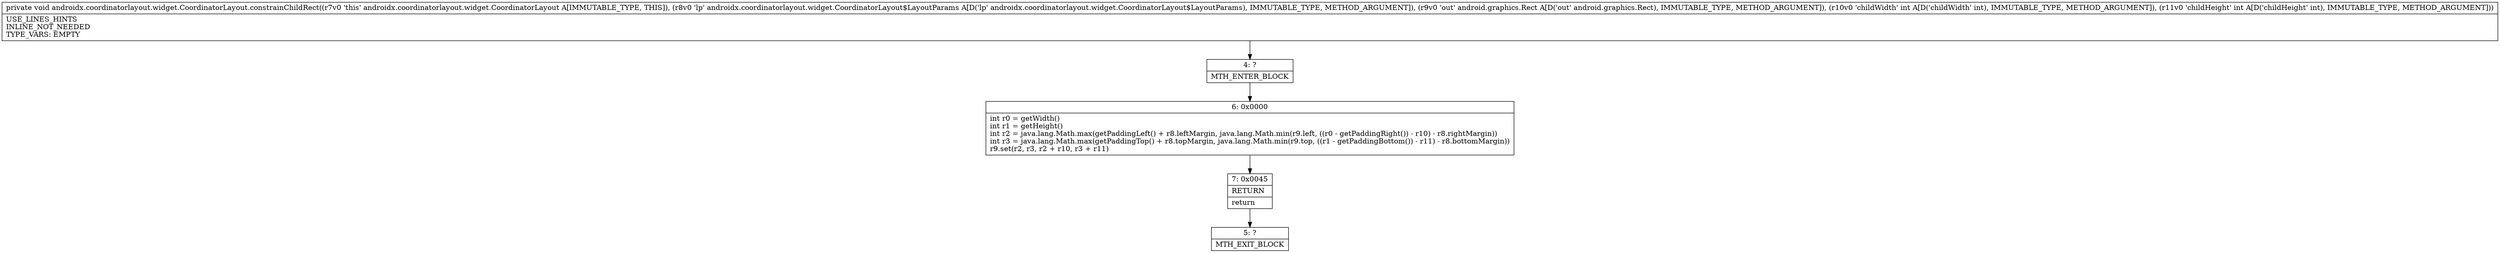 digraph "CFG forandroidx.coordinatorlayout.widget.CoordinatorLayout.constrainChildRect(Landroidx\/coordinatorlayout\/widget\/CoordinatorLayout$LayoutParams;Landroid\/graphics\/Rect;II)V" {
Node_4 [shape=record,label="{4\:\ ?|MTH_ENTER_BLOCK\l}"];
Node_6 [shape=record,label="{6\:\ 0x0000|int r0 = getWidth()\lint r1 = getHeight()\lint r2 = java.lang.Math.max(getPaddingLeft() + r8.leftMargin, java.lang.Math.min(r9.left, ((r0 \- getPaddingRight()) \- r10) \- r8.rightMargin))\lint r3 = java.lang.Math.max(getPaddingTop() + r8.topMargin, java.lang.Math.min(r9.top, ((r1 \- getPaddingBottom()) \- r11) \- r8.bottomMargin))\lr9.set(r2, r3, r2 + r10, r3 + r11)\l}"];
Node_7 [shape=record,label="{7\:\ 0x0045|RETURN\l|return\l}"];
Node_5 [shape=record,label="{5\:\ ?|MTH_EXIT_BLOCK\l}"];
MethodNode[shape=record,label="{private void androidx.coordinatorlayout.widget.CoordinatorLayout.constrainChildRect((r7v0 'this' androidx.coordinatorlayout.widget.CoordinatorLayout A[IMMUTABLE_TYPE, THIS]), (r8v0 'lp' androidx.coordinatorlayout.widget.CoordinatorLayout$LayoutParams A[D('lp' androidx.coordinatorlayout.widget.CoordinatorLayout$LayoutParams), IMMUTABLE_TYPE, METHOD_ARGUMENT]), (r9v0 'out' android.graphics.Rect A[D('out' android.graphics.Rect), IMMUTABLE_TYPE, METHOD_ARGUMENT]), (r10v0 'childWidth' int A[D('childWidth' int), IMMUTABLE_TYPE, METHOD_ARGUMENT]), (r11v0 'childHeight' int A[D('childHeight' int), IMMUTABLE_TYPE, METHOD_ARGUMENT]))  | USE_LINES_HINTS\lINLINE_NOT_NEEDED\lTYPE_VARS: EMPTY\l}"];
MethodNode -> Node_4;Node_4 -> Node_6;
Node_6 -> Node_7;
Node_7 -> Node_5;
}

